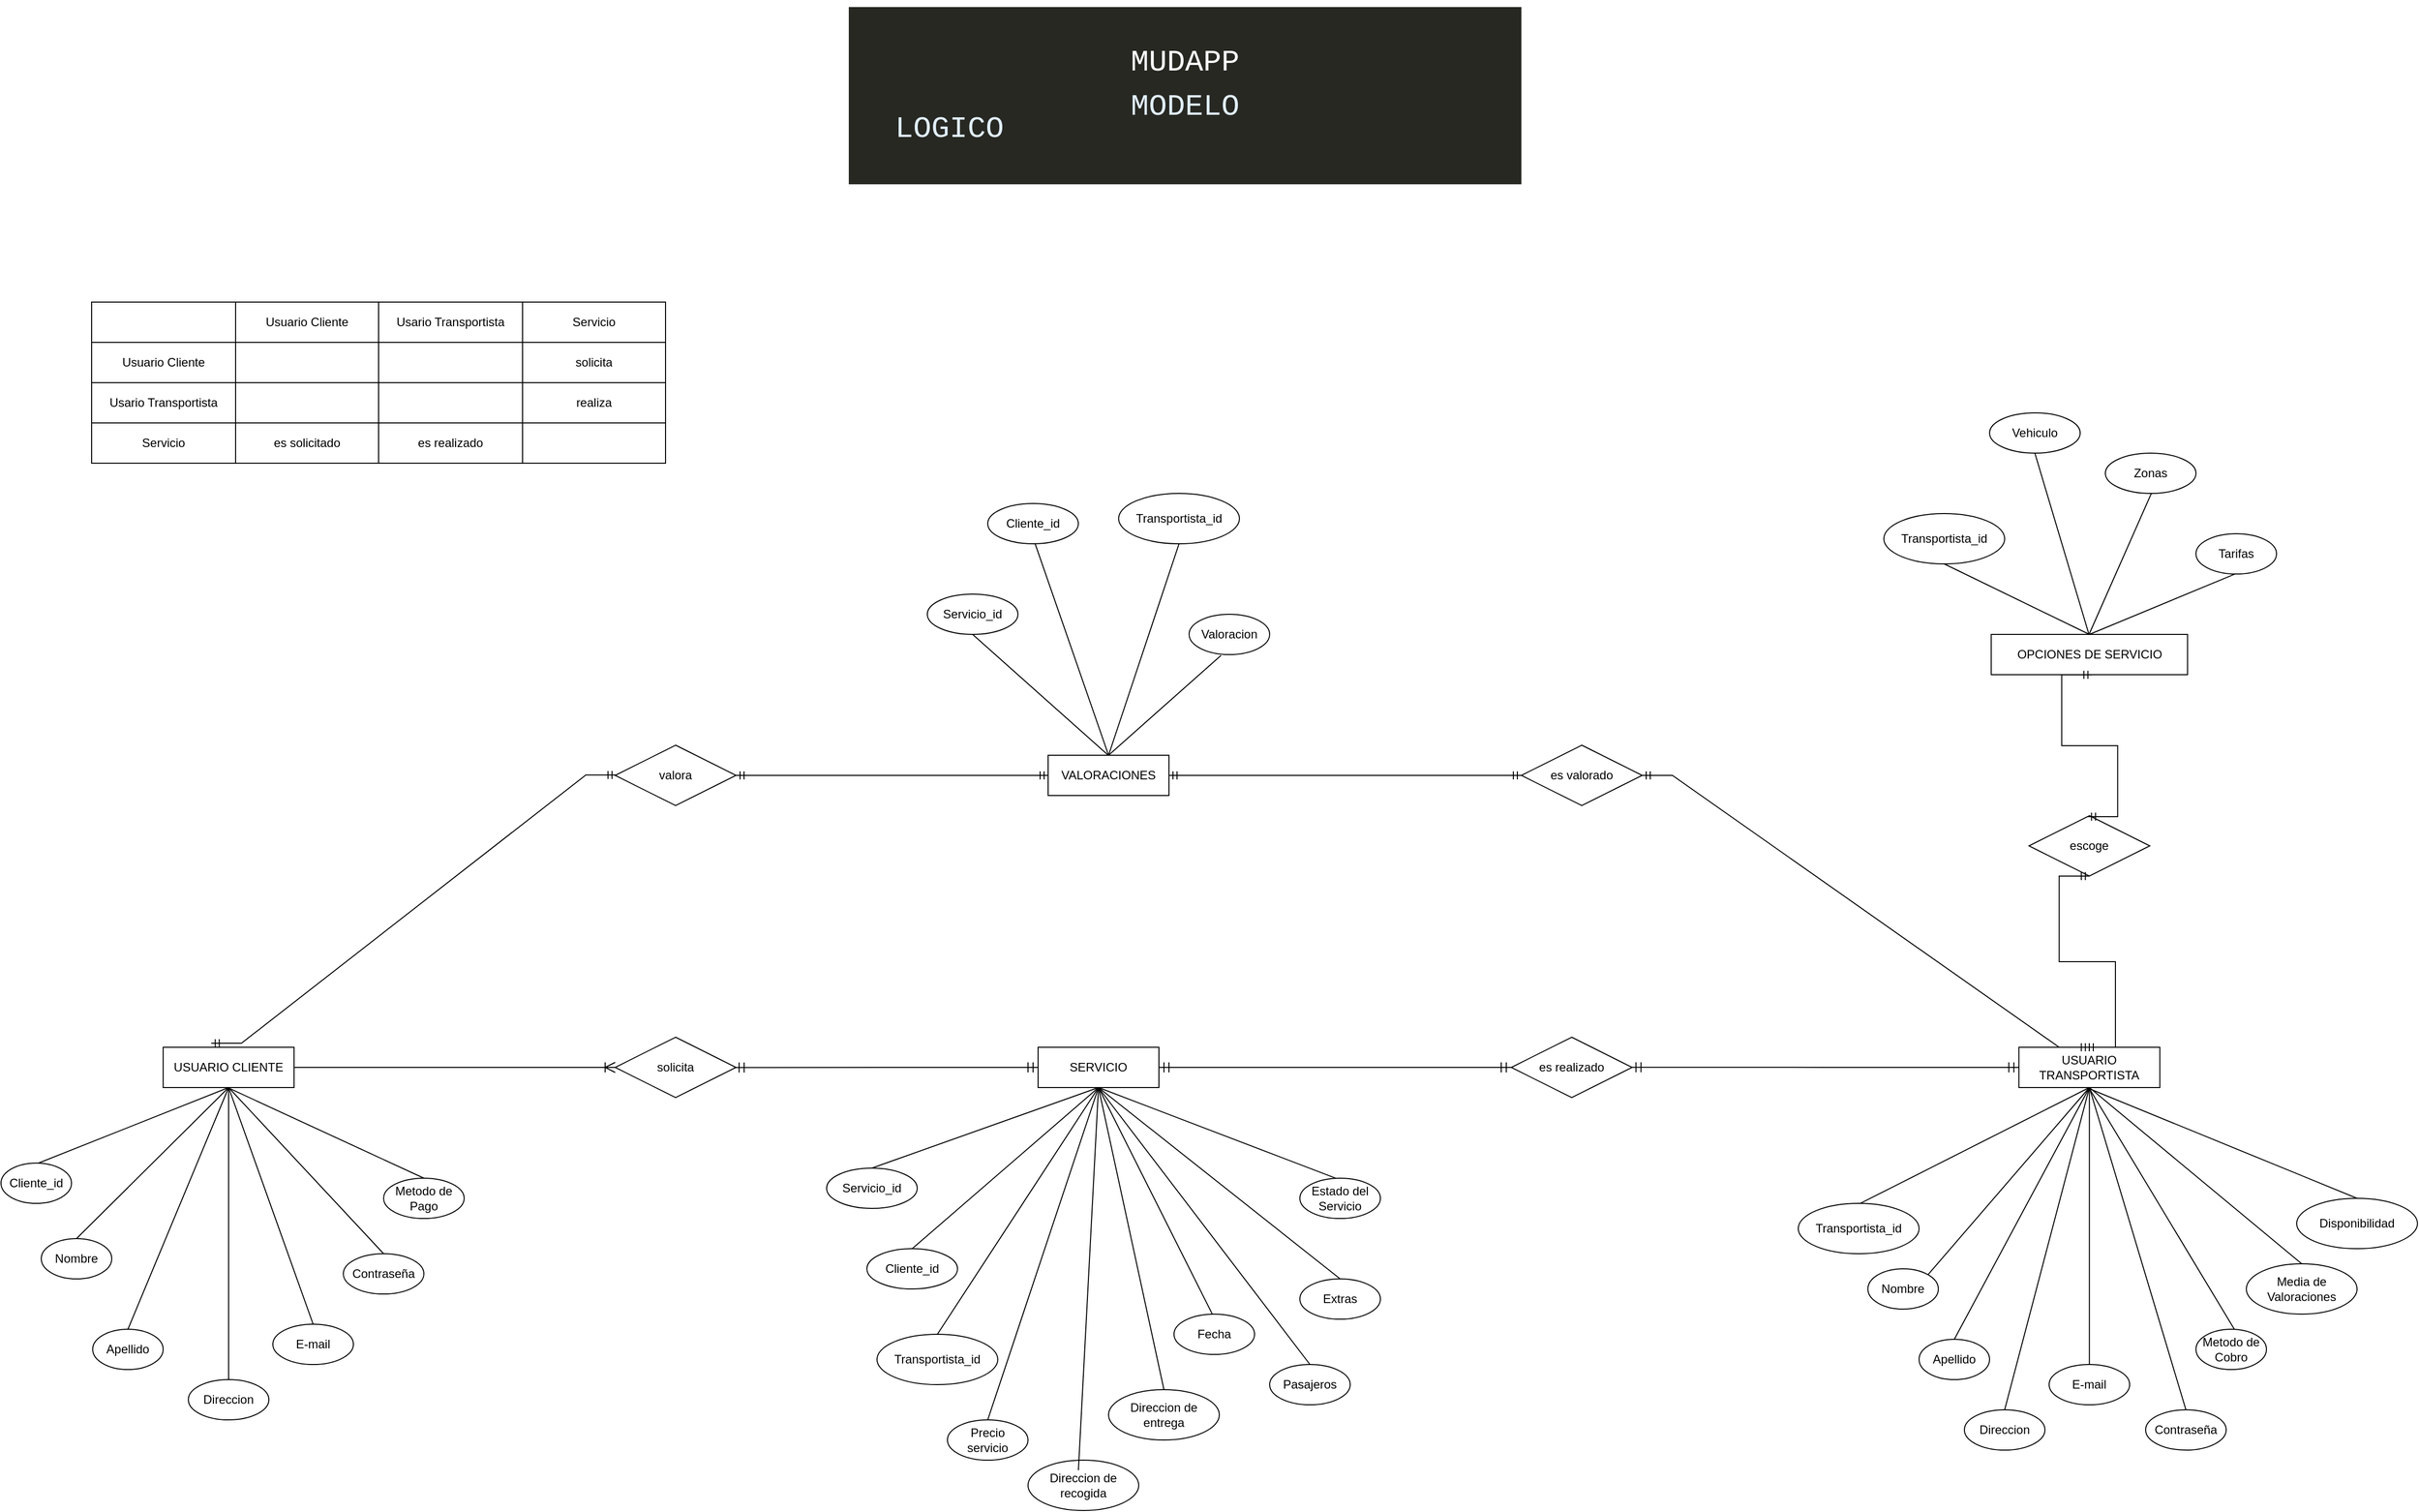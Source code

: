 <mxfile version="22.1.18" type="github">
  <diagram id="R2lEEEUBdFMjLlhIrx00" name="Page-1">
    <mxGraphModel dx="5736" dy="2952" grid="1" gridSize="10" guides="1" tooltips="1" connect="1" arrows="1" fold="1" page="1" pageScale="1" pageWidth="850" pageHeight="1100" math="0" shadow="0" extFonts="Permanent Marker^https://fonts.googleapis.com/css?family=Permanent+Marker">
      <root>
        <mxCell id="0" />
        <mxCell id="1" parent="0" />
        <mxCell id="XYO_S3u_A2tb_Ycb6_oL-2" value="&lt;div style=&quot;color: rgb(255, 255, 255); background-color: rgb(39, 40, 34); font-family: Consolas, &amp;quot;Courier New&amp;quot;, monospace; font-weight: normal; font-size: 30px; line-height: 22px;&quot;&gt;&lt;div style=&quot;text-align: center; border-color: var(--border-color);&quot;&gt;&lt;span style=&quot;border-color: var(--border-color);&quot;&gt;&lt;br&gt;&lt;/span&gt;&lt;/div&gt;&lt;div style=&quot;text-align: center; border-color: var(--border-color);&quot;&gt;&lt;span style=&quot;border-color: var(--border-color);&quot;&gt;&lt;br&gt;&lt;/span&gt;&lt;/div&gt;&lt;div style=&quot;text-align: center; border-color: var(--border-color);&quot;&gt;&lt;span style=&quot;border-color: var(--border-color);&quot;&gt;MUDAPP&lt;/span&gt;&lt;/div&gt;&lt;div style=&quot;text-align: center; border-color: var(--border-color);&quot;&gt;&lt;span style=&quot;border-color: var(--border-color); color: rgb(225, 239, 255);&quot;&gt;&lt;br&gt;&lt;/span&gt;&lt;/div&gt;&lt;div style=&quot;text-align: center; border-color: var(--border-color);&quot;&gt;&lt;span style=&quot;border-color: var(--border-color); color: rgb(225, 239, 255);&quot;&gt;MODELO LOGICO&amp;nbsp;&lt;span style=&quot;white-space: pre;&quot;&gt;&#x9;&lt;span style=&quot;white-space: pre;&quot;&gt;&#x9;&lt;/span&gt;&lt;span style=&quot;white-space: pre;&quot;&gt;&#x9;&lt;/span&gt;&lt;/span&gt;&lt;span style=&quot;white-space: pre;&quot;&gt;&#x9;&lt;/span&gt;&lt;/span&gt;&lt;/div&gt;&lt;div style=&quot;border-color: var(--border-color);&quot;&gt;&lt;span style=&quot;border-color: var(--border-color); color: rgb(225, 239, 255);&quot;&gt;&lt;br&gt;&lt;/span&gt;&lt;/div&gt;&lt;div style=&quot;border-color: var(--border-color);&quot;&gt;&lt;span style=&quot;border-color: var(--border-color); color: rgb(225, 239, 255);&quot;&gt;&lt;br&gt;&lt;/span&gt;&lt;/div&gt;&lt;/div&gt;" style="text;whiteSpace=wrap;html=1;" parent="1" vertex="1">
          <mxGeometry x="930" y="50" width="670" height="160" as="geometry" />
        </mxCell>
        <mxCell id="AyDjndvUcT2t_tg9O84d-157" value="" style="shape=table;startSize=0;container=1;collapsible=0;childLayout=tableLayout;" parent="1" vertex="1">
          <mxGeometry x="180" y="350" width="570" height="160" as="geometry" />
        </mxCell>
        <mxCell id="AyDjndvUcT2t_tg9O84d-158" value="" style="shape=tableRow;horizontal=0;startSize=0;swimlaneHead=0;swimlaneBody=0;strokeColor=inherit;top=0;left=0;bottom=0;right=0;collapsible=0;dropTarget=0;fillColor=none;points=[[0,0.5],[1,0.5]];portConstraint=eastwest;" parent="AyDjndvUcT2t_tg9O84d-157" vertex="1">
          <mxGeometry width="570" height="40" as="geometry" />
        </mxCell>
        <mxCell id="AyDjndvUcT2t_tg9O84d-159" value="" style="shape=partialRectangle;html=1;whiteSpace=wrap;connectable=0;strokeColor=inherit;overflow=hidden;fillColor=none;top=0;left=0;bottom=0;right=0;pointerEvents=1;" parent="AyDjndvUcT2t_tg9O84d-158" vertex="1">
          <mxGeometry width="143" height="40" as="geometry">
            <mxRectangle width="143" height="40" as="alternateBounds" />
          </mxGeometry>
        </mxCell>
        <mxCell id="AyDjndvUcT2t_tg9O84d-160" value="Usuario Cliente" style="shape=partialRectangle;html=1;whiteSpace=wrap;connectable=0;strokeColor=inherit;overflow=hidden;fillColor=none;top=0;left=0;bottom=0;right=0;pointerEvents=1;" parent="AyDjndvUcT2t_tg9O84d-158" vertex="1">
          <mxGeometry x="143" width="142" height="40" as="geometry">
            <mxRectangle width="142" height="40" as="alternateBounds" />
          </mxGeometry>
        </mxCell>
        <mxCell id="AyDjndvUcT2t_tg9O84d-161" value="Usario Transportista" style="shape=partialRectangle;html=1;whiteSpace=wrap;connectable=0;strokeColor=inherit;overflow=hidden;fillColor=none;top=0;left=0;bottom=0;right=0;pointerEvents=1;" parent="AyDjndvUcT2t_tg9O84d-158" vertex="1">
          <mxGeometry x="285" width="143" height="40" as="geometry">
            <mxRectangle width="143" height="40" as="alternateBounds" />
          </mxGeometry>
        </mxCell>
        <mxCell id="AyDjndvUcT2t_tg9O84d-162" value="Servicio" style="shape=partialRectangle;html=1;whiteSpace=wrap;connectable=0;strokeColor=inherit;overflow=hidden;fillColor=none;top=0;left=0;bottom=0;right=0;pointerEvents=1;" parent="AyDjndvUcT2t_tg9O84d-158" vertex="1">
          <mxGeometry x="428" width="142" height="40" as="geometry">
            <mxRectangle width="142" height="40" as="alternateBounds" />
          </mxGeometry>
        </mxCell>
        <mxCell id="AyDjndvUcT2t_tg9O84d-163" value="" style="shape=tableRow;horizontal=0;startSize=0;swimlaneHead=0;swimlaneBody=0;strokeColor=inherit;top=0;left=0;bottom=0;right=0;collapsible=0;dropTarget=0;fillColor=none;points=[[0,0.5],[1,0.5]];portConstraint=eastwest;" parent="AyDjndvUcT2t_tg9O84d-157" vertex="1">
          <mxGeometry y="40" width="570" height="40" as="geometry" />
        </mxCell>
        <mxCell id="AyDjndvUcT2t_tg9O84d-164" value="Usuario Cliente" style="shape=partialRectangle;html=1;whiteSpace=wrap;connectable=0;strokeColor=inherit;overflow=hidden;fillColor=none;top=0;left=0;bottom=0;right=0;pointerEvents=1;" parent="AyDjndvUcT2t_tg9O84d-163" vertex="1">
          <mxGeometry width="143" height="40" as="geometry">
            <mxRectangle width="143" height="40" as="alternateBounds" />
          </mxGeometry>
        </mxCell>
        <mxCell id="AyDjndvUcT2t_tg9O84d-165" value="" style="shape=partialRectangle;html=1;whiteSpace=wrap;connectable=0;strokeColor=inherit;overflow=hidden;fillColor=none;top=0;left=0;bottom=0;right=0;pointerEvents=1;" parent="AyDjndvUcT2t_tg9O84d-163" vertex="1">
          <mxGeometry x="143" width="142" height="40" as="geometry">
            <mxRectangle width="142" height="40" as="alternateBounds" />
          </mxGeometry>
        </mxCell>
        <mxCell id="AyDjndvUcT2t_tg9O84d-166" value="" style="shape=partialRectangle;html=1;whiteSpace=wrap;connectable=0;strokeColor=inherit;overflow=hidden;fillColor=none;top=0;left=0;bottom=0;right=0;pointerEvents=1;" parent="AyDjndvUcT2t_tg9O84d-163" vertex="1">
          <mxGeometry x="285" width="143" height="40" as="geometry">
            <mxRectangle width="143" height="40" as="alternateBounds" />
          </mxGeometry>
        </mxCell>
        <mxCell id="AyDjndvUcT2t_tg9O84d-167" value="solicita" style="shape=partialRectangle;html=1;whiteSpace=wrap;connectable=0;strokeColor=inherit;overflow=hidden;fillColor=none;top=0;left=0;bottom=0;right=0;pointerEvents=1;" parent="AyDjndvUcT2t_tg9O84d-163" vertex="1">
          <mxGeometry x="428" width="142" height="40" as="geometry">
            <mxRectangle width="142" height="40" as="alternateBounds" />
          </mxGeometry>
        </mxCell>
        <mxCell id="AyDjndvUcT2t_tg9O84d-168" value="" style="shape=tableRow;horizontal=0;startSize=0;swimlaneHead=0;swimlaneBody=0;strokeColor=inherit;top=0;left=0;bottom=0;right=0;collapsible=0;dropTarget=0;fillColor=none;points=[[0,0.5],[1,0.5]];portConstraint=eastwest;" parent="AyDjndvUcT2t_tg9O84d-157" vertex="1">
          <mxGeometry y="80" width="570" height="40" as="geometry" />
        </mxCell>
        <mxCell id="AyDjndvUcT2t_tg9O84d-169" value="Usario Transportista" style="shape=partialRectangle;html=1;whiteSpace=wrap;connectable=0;strokeColor=inherit;overflow=hidden;fillColor=none;top=0;left=0;bottom=0;right=0;pointerEvents=1;" parent="AyDjndvUcT2t_tg9O84d-168" vertex="1">
          <mxGeometry width="143" height="40" as="geometry">
            <mxRectangle width="143" height="40" as="alternateBounds" />
          </mxGeometry>
        </mxCell>
        <mxCell id="AyDjndvUcT2t_tg9O84d-170" value="" style="shape=partialRectangle;html=1;whiteSpace=wrap;connectable=0;strokeColor=inherit;overflow=hidden;fillColor=none;top=0;left=0;bottom=0;right=0;pointerEvents=1;" parent="AyDjndvUcT2t_tg9O84d-168" vertex="1">
          <mxGeometry x="143" width="142" height="40" as="geometry">
            <mxRectangle width="142" height="40" as="alternateBounds" />
          </mxGeometry>
        </mxCell>
        <mxCell id="AyDjndvUcT2t_tg9O84d-171" value="" style="shape=partialRectangle;html=1;whiteSpace=wrap;connectable=0;strokeColor=inherit;overflow=hidden;fillColor=none;top=0;left=0;bottom=0;right=0;pointerEvents=1;" parent="AyDjndvUcT2t_tg9O84d-168" vertex="1">
          <mxGeometry x="285" width="143" height="40" as="geometry">
            <mxRectangle width="143" height="40" as="alternateBounds" />
          </mxGeometry>
        </mxCell>
        <mxCell id="AyDjndvUcT2t_tg9O84d-172" value="realiza" style="shape=partialRectangle;html=1;whiteSpace=wrap;connectable=0;strokeColor=inherit;overflow=hidden;fillColor=none;top=0;left=0;bottom=0;right=0;pointerEvents=1;" parent="AyDjndvUcT2t_tg9O84d-168" vertex="1">
          <mxGeometry x="428" width="142" height="40" as="geometry">
            <mxRectangle width="142" height="40" as="alternateBounds" />
          </mxGeometry>
        </mxCell>
        <mxCell id="AyDjndvUcT2t_tg9O84d-173" value="" style="shape=tableRow;horizontal=0;startSize=0;swimlaneHead=0;swimlaneBody=0;strokeColor=inherit;top=0;left=0;bottom=0;right=0;collapsible=0;dropTarget=0;fillColor=none;points=[[0,0.5],[1,0.5]];portConstraint=eastwest;" parent="AyDjndvUcT2t_tg9O84d-157" vertex="1">
          <mxGeometry y="120" width="570" height="40" as="geometry" />
        </mxCell>
        <mxCell id="AyDjndvUcT2t_tg9O84d-174" value="Servicio" style="shape=partialRectangle;html=1;whiteSpace=wrap;connectable=0;strokeColor=inherit;overflow=hidden;fillColor=none;top=0;left=0;bottom=0;right=0;pointerEvents=1;" parent="AyDjndvUcT2t_tg9O84d-173" vertex="1">
          <mxGeometry width="143" height="40" as="geometry">
            <mxRectangle width="143" height="40" as="alternateBounds" />
          </mxGeometry>
        </mxCell>
        <mxCell id="AyDjndvUcT2t_tg9O84d-175" value="es solicitado" style="shape=partialRectangle;html=1;whiteSpace=wrap;connectable=0;strokeColor=inherit;overflow=hidden;fillColor=none;top=0;left=0;bottom=0;right=0;pointerEvents=1;" parent="AyDjndvUcT2t_tg9O84d-173" vertex="1">
          <mxGeometry x="143" width="142" height="40" as="geometry">
            <mxRectangle width="142" height="40" as="alternateBounds" />
          </mxGeometry>
        </mxCell>
        <mxCell id="AyDjndvUcT2t_tg9O84d-176" value="es realizado" style="shape=partialRectangle;html=1;whiteSpace=wrap;connectable=0;strokeColor=inherit;overflow=hidden;fillColor=none;top=0;left=0;bottom=0;right=0;pointerEvents=1;" parent="AyDjndvUcT2t_tg9O84d-173" vertex="1">
          <mxGeometry x="285" width="143" height="40" as="geometry">
            <mxRectangle width="143" height="40" as="alternateBounds" />
          </mxGeometry>
        </mxCell>
        <mxCell id="AyDjndvUcT2t_tg9O84d-177" value="" style="shape=partialRectangle;html=1;whiteSpace=wrap;connectable=0;strokeColor=inherit;overflow=hidden;fillColor=none;top=0;left=0;bottom=0;right=0;pointerEvents=1;" parent="AyDjndvUcT2t_tg9O84d-173" vertex="1">
          <mxGeometry x="428" width="142" height="40" as="geometry">
            <mxRectangle width="142" height="40" as="alternateBounds" />
          </mxGeometry>
        </mxCell>
        <mxCell id="AyDjndvUcT2t_tg9O84d-178" value="USUARIO CLIENTE" style="whiteSpace=wrap;html=1;align=center;" parent="1" vertex="1">
          <mxGeometry x="251.06" y="1090" width="130" height="40" as="geometry" />
        </mxCell>
        <mxCell id="AyDjndvUcT2t_tg9O84d-179" value="USUARIO TRANSPORTISTA" style="whiteSpace=wrap;html=1;align=center;" parent="1" vertex="1">
          <mxGeometry x="2094.14" y="1090" width="140" height="40" as="geometry" />
        </mxCell>
        <mxCell id="AyDjndvUcT2t_tg9O84d-180" value="SERVICIO" style="whiteSpace=wrap;html=1;align=center;" parent="1" vertex="1">
          <mxGeometry x="1120" y="1090" width="120" height="40" as="geometry" />
        </mxCell>
        <mxCell id="AyDjndvUcT2t_tg9O84d-182" value="solicita" style="shape=rhombus;perimeter=rhombusPerimeter;whiteSpace=wrap;html=1;align=center;" parent="1" vertex="1">
          <mxGeometry x="700" y="1080" width="120" height="60" as="geometry" />
        </mxCell>
        <mxCell id="AyDjndvUcT2t_tg9O84d-185" value="es realizado" style="shape=rhombus;perimeter=rhombusPerimeter;whiteSpace=wrap;html=1;align=center;" parent="1" vertex="1">
          <mxGeometry x="1590" y="1080" width="120" height="60" as="geometry" />
        </mxCell>
        <mxCell id="AyDjndvUcT2t_tg9O84d-188" value="Nombre" style="ellipse;whiteSpace=wrap;html=1;align=center;" parent="1" vertex="1">
          <mxGeometry x="130" y="1280" width="70" height="40" as="geometry" />
        </mxCell>
        <mxCell id="AyDjndvUcT2t_tg9O84d-189" value="Apellido" style="ellipse;whiteSpace=wrap;html=1;align=center;" parent="1" vertex="1">
          <mxGeometry x="181.06" y="1370" width="70" height="40" as="geometry" />
        </mxCell>
        <mxCell id="Nog-_Bnt_2nCAP1aoFjM-1" value="" style="endArrow=none;html=1;rounded=0;fontSize=12;startSize=8;endSize=8;curved=1;entryX=0.5;entryY=1;entryDx=0;entryDy=0;exitX=0.5;exitY=0;exitDx=0;exitDy=0;" parent="1" source="AyDjndvUcT2t_tg9O84d-189" target="AyDjndvUcT2t_tg9O84d-178" edge="1">
          <mxGeometry width="50" height="50" relative="1" as="geometry">
            <mxPoint x="316.06" y="1280" as="sourcePoint" />
            <mxPoint x="361.06" y="1450" as="targetPoint" />
          </mxGeometry>
        </mxCell>
        <mxCell id="Nog-_Bnt_2nCAP1aoFjM-2" value="" style="endArrow=none;html=1;rounded=0;fontSize=12;startSize=8;endSize=8;curved=1;entryX=0.5;entryY=1;entryDx=0;entryDy=0;exitX=0.5;exitY=0;exitDx=0;exitDy=0;" parent="1" source="AyDjndvUcT2t_tg9O84d-188" target="AyDjndvUcT2t_tg9O84d-178" edge="1">
          <mxGeometry width="50" height="50" relative="1" as="geometry">
            <mxPoint x="251.06" y="1200" as="sourcePoint" />
            <mxPoint x="301.06" y="1150" as="targetPoint" />
          </mxGeometry>
        </mxCell>
        <mxCell id="Nog-_Bnt_2nCAP1aoFjM-5" value="" style="edgeStyle=entityRelationEdgeStyle;fontSize=12;html=1;endArrow=ERoneToMany;rounded=0;startSize=8;endSize=8;curved=1;exitX=1;exitY=0.5;exitDx=0;exitDy=0;entryX=0;entryY=0.5;entryDx=0;entryDy=0;" parent="1" source="AyDjndvUcT2t_tg9O84d-178" target="AyDjndvUcT2t_tg9O84d-182" edge="1">
          <mxGeometry width="100" height="100" relative="1" as="geometry">
            <mxPoint x="391.06" y="1240" as="sourcePoint" />
            <mxPoint x="491.06" y="1140" as="targetPoint" />
            <Array as="points">
              <mxPoint x="491.06" y="1100" />
            </Array>
          </mxGeometry>
        </mxCell>
        <mxCell id="Nog-_Bnt_2nCAP1aoFjM-6" value="" style="edgeStyle=entityRelationEdgeStyle;fontSize=12;html=1;endArrow=ERmandOne;startArrow=ERmandOne;rounded=0;startSize=8;endSize=8;curved=1;exitX=0.984;exitY=0.502;exitDx=0;exitDy=0;entryX=0;entryY=0.5;entryDx=0;entryDy=0;exitPerimeter=0;" parent="1" source="AyDjndvUcT2t_tg9O84d-182" target="AyDjndvUcT2t_tg9O84d-180" edge="1">
          <mxGeometry width="100" height="100" relative="1" as="geometry">
            <mxPoint x="960" y="1110" as="sourcePoint" />
            <mxPoint x="1150" y="1140" as="targetPoint" />
          </mxGeometry>
        </mxCell>
        <mxCell id="Nog-_Bnt_2nCAP1aoFjM-8" value="" style="edgeStyle=entityRelationEdgeStyle;fontSize=12;html=1;endArrow=ERmandOne;startArrow=ERmandOne;rounded=0;startSize=8;endSize=8;curved=1;entryX=0;entryY=0.5;entryDx=0;entryDy=0;exitX=0.99;exitY=0.498;exitDx=0;exitDy=0;exitPerimeter=0;" parent="1" source="AyDjndvUcT2t_tg9O84d-185" target="AyDjndvUcT2t_tg9O84d-179" edge="1">
          <mxGeometry width="100" height="100" relative="1" as="geometry">
            <mxPoint x="1875" y="1135" as="sourcePoint" />
            <mxPoint x="1935" y="1165" as="targetPoint" />
          </mxGeometry>
        </mxCell>
        <mxCell id="Nog-_Bnt_2nCAP1aoFjM-9" value="" style="edgeStyle=entityRelationEdgeStyle;fontSize=12;html=1;endArrow=ERmandOne;startArrow=ERmandOne;rounded=0;startSize=8;endSize=8;curved=1;exitX=1;exitY=0.5;exitDx=0;exitDy=0;entryX=0;entryY=0.5;entryDx=0;entryDy=0;" parent="1" source="AyDjndvUcT2t_tg9O84d-180" target="AyDjndvUcT2t_tg9O84d-185" edge="1">
          <mxGeometry width="100" height="100" relative="1" as="geometry">
            <mxPoint x="1400" y="1360" as="sourcePoint" />
            <mxPoint x="1500" y="1260" as="targetPoint" />
          </mxGeometry>
        </mxCell>
        <mxCell id="Nog-_Bnt_2nCAP1aoFjM-10" value="Contraseña" style="ellipse;whiteSpace=wrap;html=1;align=center;" parent="1" vertex="1">
          <mxGeometry x="430" y="1295" width="80" height="40" as="geometry" />
        </mxCell>
        <mxCell id="Nog-_Bnt_2nCAP1aoFjM-11" value="" style="endArrow=none;html=1;rounded=0;fontSize=12;startSize=8;endSize=8;curved=1;entryX=0.5;entryY=0;entryDx=0;entryDy=0;exitX=0.5;exitY=1;exitDx=0;exitDy=0;" parent="1" source="AyDjndvUcT2t_tg9O84d-178" target="Nog-_Bnt_2nCAP1aoFjM-10" edge="1">
          <mxGeometry relative="1" as="geometry">
            <mxPoint x="331.06" y="1130" as="sourcePoint" />
            <mxPoint x="461.06" y="1230" as="targetPoint" />
          </mxGeometry>
        </mxCell>
        <mxCell id="Nog-_Bnt_2nCAP1aoFjM-12" value="Direccion" style="ellipse;whiteSpace=wrap;html=1;align=center;" parent="1" vertex="1">
          <mxGeometry x="276.06" y="1420" width="80" height="40" as="geometry" />
        </mxCell>
        <mxCell id="Nog-_Bnt_2nCAP1aoFjM-13" value="" style="endArrow=none;html=1;rounded=0;fontSize=12;startSize=8;endSize=8;curved=1;entryX=0.5;entryY=0;entryDx=0;entryDy=0;exitX=0.5;exitY=1;exitDx=0;exitDy=0;" parent="1" source="AyDjndvUcT2t_tg9O84d-178" target="Nog-_Bnt_2nCAP1aoFjM-12" edge="1">
          <mxGeometry relative="1" as="geometry">
            <mxPoint x="351.06" y="1220" as="sourcePoint" />
            <mxPoint x="441.06" y="1230" as="targetPoint" />
          </mxGeometry>
        </mxCell>
        <mxCell id="Nog-_Bnt_2nCAP1aoFjM-14" value="E-mail" style="ellipse;whiteSpace=wrap;html=1;align=center;" parent="1" vertex="1">
          <mxGeometry x="360" y="1365" width="80" height="40" as="geometry" />
        </mxCell>
        <mxCell id="Nog-_Bnt_2nCAP1aoFjM-15" value="" style="endArrow=none;html=1;rounded=0;fontSize=12;startSize=8;endSize=8;curved=1;entryX=0.5;entryY=0;entryDx=0;entryDy=0;exitX=0.5;exitY=1;exitDx=0;exitDy=0;" parent="1" source="AyDjndvUcT2t_tg9O84d-178" target="Nog-_Bnt_2nCAP1aoFjM-14" edge="1">
          <mxGeometry relative="1" as="geometry">
            <mxPoint x="281.06" y="1200" as="sourcePoint" />
            <mxPoint x="441.06" y="1200" as="targetPoint" />
          </mxGeometry>
        </mxCell>
        <mxCell id="Nog-_Bnt_2nCAP1aoFjM-17" value="Apellido" style="ellipse;whiteSpace=wrap;html=1;align=center;" parent="1" vertex="1">
          <mxGeometry x="1995" y="1380" width="70" height="40" as="geometry" />
        </mxCell>
        <mxCell id="Nog-_Bnt_2nCAP1aoFjM-19" value="" style="endArrow=none;html=1;rounded=0;fontSize=12;startSize=8;endSize=8;curved=1;entryX=0.5;entryY=1;entryDx=0;entryDy=0;exitX=0.5;exitY=0;exitDx=0;exitDy=0;" parent="1" source="Nog-_Bnt_2nCAP1aoFjM-17" target="AyDjndvUcT2t_tg9O84d-179" edge="1">
          <mxGeometry width="50" height="50" relative="1" as="geometry">
            <mxPoint x="2050" y="1315" as="sourcePoint" />
            <mxPoint x="2050" y="1155" as="targetPoint" />
          </mxGeometry>
        </mxCell>
        <mxCell id="Nog-_Bnt_2nCAP1aoFjM-20" value="" style="endArrow=none;html=1;rounded=0;fontSize=12;startSize=8;endSize=8;curved=1;entryX=0.5;entryY=1;entryDx=0;entryDy=0;exitX=1;exitY=0;exitDx=0;exitDy=0;" parent="1" source="Nog-_Bnt_2nCAP1aoFjM-16" target="AyDjndvUcT2t_tg9O84d-179" edge="1">
          <mxGeometry width="50" height="50" relative="1" as="geometry">
            <mxPoint x="2004.998" y="1230.517" as="sourcePoint" />
            <mxPoint x="2140.86" y="1155" as="targetPoint" />
          </mxGeometry>
        </mxCell>
        <mxCell id="Nog-_Bnt_2nCAP1aoFjM-21" value="" style="endArrow=none;html=1;rounded=0;fontSize=12;startSize=8;endSize=8;curved=1;entryX=0.517;entryY=-0.003;entryDx=0;entryDy=0;exitX=0.5;exitY=1;exitDx=0;exitDy=0;entryPerimeter=0;" parent="1" source="AyDjndvUcT2t_tg9O84d-179" target="_vvefG6bikmkqa2N_4lL-25" edge="1">
          <mxGeometry width="50" height="50" relative="1" as="geometry">
            <mxPoint x="2140.86" y="1155" as="sourcePoint" />
            <mxPoint x="1830" y="1190" as="targetPoint" />
          </mxGeometry>
        </mxCell>
        <mxCell id="Nog-_Bnt_2nCAP1aoFjM-22" value="Contraseña" style="ellipse;whiteSpace=wrap;html=1;align=center;" parent="1" vertex="1">
          <mxGeometry x="2220" y="1450" width="80" height="40" as="geometry" />
        </mxCell>
        <mxCell id="Nog-_Bnt_2nCAP1aoFjM-23" value="" style="endArrow=none;html=1;rounded=0;fontSize=12;startSize=8;endSize=8;curved=1;entryX=0.5;entryY=0;entryDx=0;entryDy=0;exitX=0.5;exitY=1;exitDx=0;exitDy=0;" parent="1" source="AyDjndvUcT2t_tg9O84d-179" target="Nog-_Bnt_2nCAP1aoFjM-22" edge="1">
          <mxGeometry relative="1" as="geometry">
            <mxPoint x="2140.86" y="1155" as="sourcePoint" />
            <mxPoint x="2285.86" y="1265" as="targetPoint" />
          </mxGeometry>
        </mxCell>
        <mxCell id="Nog-_Bnt_2nCAP1aoFjM-24" value="Direccion" style="ellipse;whiteSpace=wrap;html=1;align=center;" parent="1" vertex="1">
          <mxGeometry x="2040.0" y="1450" width="80" height="40" as="geometry" />
        </mxCell>
        <mxCell id="Nog-_Bnt_2nCAP1aoFjM-25" value="" style="endArrow=none;html=1;rounded=0;fontSize=12;startSize=8;endSize=8;curved=1;entryX=0.5;entryY=0;entryDx=0;entryDy=0;exitX=0.5;exitY=1;exitDx=0;exitDy=0;" parent="1" source="AyDjndvUcT2t_tg9O84d-179" target="Nog-_Bnt_2nCAP1aoFjM-24" edge="1">
          <mxGeometry relative="1" as="geometry">
            <mxPoint x="2140.86" y="1155" as="sourcePoint" />
            <mxPoint x="2265.86" y="1265" as="targetPoint" />
          </mxGeometry>
        </mxCell>
        <mxCell id="Nog-_Bnt_2nCAP1aoFjM-26" value="E-mail" style="ellipse;whiteSpace=wrap;html=1;align=center;" parent="1" vertex="1">
          <mxGeometry x="2124.14" y="1405" width="80" height="40" as="geometry" />
        </mxCell>
        <mxCell id="Nog-_Bnt_2nCAP1aoFjM-27" value="" style="endArrow=none;html=1;rounded=0;fontSize=12;startSize=8;endSize=8;curved=1;entryX=0.5;entryY=0;entryDx=0;entryDy=0;exitX=0.5;exitY=1;exitDx=0;exitDy=0;" parent="1" source="AyDjndvUcT2t_tg9O84d-179" target="Nog-_Bnt_2nCAP1aoFjM-26" edge="1">
          <mxGeometry relative="1" as="geometry">
            <mxPoint x="2140.86" y="1155" as="sourcePoint" />
            <mxPoint x="2265.86" y="1235" as="targetPoint" />
          </mxGeometry>
        </mxCell>
        <mxCell id="Nog-_Bnt_2nCAP1aoFjM-28" value="Media de Valoraciones" style="ellipse;whiteSpace=wrap;html=1;align=center;" parent="1" vertex="1">
          <mxGeometry x="2320" y="1305" width="110" height="50" as="geometry" />
        </mxCell>
        <mxCell id="Nog-_Bnt_2nCAP1aoFjM-29" value="" style="endArrow=none;html=1;rounded=0;fontSize=12;startSize=8;endSize=8;curved=1;entryX=0.5;entryY=0;entryDx=0;entryDy=0;exitX=0.5;exitY=1;exitDx=0;exitDy=0;" parent="1" source="AyDjndvUcT2t_tg9O84d-179" target="Nog-_Bnt_2nCAP1aoFjM-28" edge="1">
          <mxGeometry relative="1" as="geometry">
            <mxPoint x="2085.86" y="1135" as="sourcePoint" />
            <mxPoint x="2245.86" y="1135" as="targetPoint" />
          </mxGeometry>
        </mxCell>
        <mxCell id="Nog-_Bnt_2nCAP1aoFjM-35" value="Servicio_id" style="ellipse;whiteSpace=wrap;html=1;align=center;" parent="1" vertex="1">
          <mxGeometry x="910" y="1210" width="90" height="40" as="geometry" />
        </mxCell>
        <mxCell id="Nog-_Bnt_2nCAP1aoFjM-36" value="Cliente_id" style="ellipse;whiteSpace=wrap;html=1;align=center;" parent="1" vertex="1">
          <mxGeometry x="950" y="1290" width="90" height="40" as="geometry" />
        </mxCell>
        <mxCell id="Nog-_Bnt_2nCAP1aoFjM-38" value="" style="endArrow=none;html=1;rounded=0;fontSize=12;startSize=8;endSize=8;curved=1;entryX=0.5;entryY=1;entryDx=0;entryDy=0;exitX=0.5;exitY=0;exitDx=0;exitDy=0;" parent="1" source="Nog-_Bnt_2nCAP1aoFjM-36" target="AyDjndvUcT2t_tg9O84d-180" edge="1">
          <mxGeometry width="50" height="50" relative="1" as="geometry">
            <mxPoint x="1185" y="1290" as="sourcePoint" />
            <mxPoint x="1185" y="1130" as="targetPoint" />
          </mxGeometry>
        </mxCell>
        <mxCell id="Nog-_Bnt_2nCAP1aoFjM-39" value="" style="endArrow=none;html=1;rounded=0;fontSize=12;startSize=8;endSize=8;curved=1;entryX=0.5;entryY=1;entryDx=0;entryDy=0;exitX=0.5;exitY=0;exitDx=0;exitDy=0;" parent="1" source="Nog-_Bnt_2nCAP1aoFjM-35" target="AyDjndvUcT2t_tg9O84d-180" edge="1">
          <mxGeometry width="50" height="50" relative="1" as="geometry">
            <mxPoint x="1120" y="1210" as="sourcePoint" />
            <mxPoint x="1185" y="1130" as="targetPoint" />
          </mxGeometry>
        </mxCell>
        <mxCell id="Nog-_Bnt_2nCAP1aoFjM-41" value="Direccion de recogida" style="ellipse;whiteSpace=wrap;html=1;align=center;" parent="1" vertex="1">
          <mxGeometry x="1110" y="1500" width="110" height="50" as="geometry" />
        </mxCell>
        <mxCell id="Nog-_Bnt_2nCAP1aoFjM-42" value="" style="endArrow=none;html=1;rounded=0;fontSize=12;startSize=8;endSize=8;curved=1;entryX=0.5;entryY=0;entryDx=0;entryDy=0;" parent="1" target="_vvefG6bikmkqa2N_4lL-9" edge="1">
          <mxGeometry relative="1" as="geometry">
            <mxPoint x="1180" y="1130" as="sourcePoint" />
            <mxPoint x="1020.0" y="1365" as="targetPoint" />
          </mxGeometry>
        </mxCell>
        <mxCell id="Nog-_Bnt_2nCAP1aoFjM-43" value="Direccion de entrega" style="ellipse;whiteSpace=wrap;html=1;align=center;" parent="1" vertex="1">
          <mxGeometry x="1190" y="1430" width="110" height="50" as="geometry" />
        </mxCell>
        <mxCell id="Nog-_Bnt_2nCAP1aoFjM-44" value="" style="endArrow=none;html=1;rounded=0;fontSize=12;startSize=8;endSize=8;curved=1;entryX=0.5;entryY=0;entryDx=0;entryDy=0;exitX=0.5;exitY=1;exitDx=0;exitDy=0;" parent="1" source="AyDjndvUcT2t_tg9O84d-180" target="Nog-_Bnt_2nCAP1aoFjM-43" edge="1">
          <mxGeometry relative="1" as="geometry">
            <mxPoint x="1185" y="1130" as="sourcePoint" />
            <mxPoint x="1235" y="1370" as="targetPoint" />
          </mxGeometry>
        </mxCell>
        <mxCell id="Nog-_Bnt_2nCAP1aoFjM-45" value="Pasajeros" style="ellipse;whiteSpace=wrap;html=1;align=center;" parent="1" vertex="1">
          <mxGeometry x="1350" y="1405" width="80" height="40" as="geometry" />
        </mxCell>
        <mxCell id="Nog-_Bnt_2nCAP1aoFjM-46" value="" style="endArrow=none;html=1;rounded=0;fontSize=12;startSize=8;endSize=8;curved=1;entryX=0.5;entryY=0;entryDx=0;entryDy=0;exitX=0.5;exitY=1;exitDx=0;exitDy=0;" parent="1" source="AyDjndvUcT2t_tg9O84d-180" target="Nog-_Bnt_2nCAP1aoFjM-45" edge="1">
          <mxGeometry relative="1" as="geometry">
            <mxPoint x="1185" y="1130" as="sourcePoint" />
            <mxPoint x="1310" y="1210" as="targetPoint" />
          </mxGeometry>
        </mxCell>
        <mxCell id="Nog-_Bnt_2nCAP1aoFjM-47" value="Extras" style="ellipse;whiteSpace=wrap;html=1;align=center;" parent="1" vertex="1">
          <mxGeometry x="1380" y="1320" width="80" height="40" as="geometry" />
        </mxCell>
        <mxCell id="Nog-_Bnt_2nCAP1aoFjM-49" value="" style="endArrow=none;html=1;rounded=0;fontSize=12;startSize=8;endSize=8;curved=1;entryX=0.5;entryY=0;entryDx=0;entryDy=0;exitX=0.5;exitY=1;exitDx=0;exitDy=0;" parent="1" source="AyDjndvUcT2t_tg9O84d-180" target="Nog-_Bnt_2nCAP1aoFjM-47" edge="1">
          <mxGeometry relative="1" as="geometry">
            <mxPoint x="1160" y="1240" as="sourcePoint" />
            <mxPoint x="1320" y="1240" as="targetPoint" />
          </mxGeometry>
        </mxCell>
        <mxCell id="Nog-_Bnt_2nCAP1aoFjM-16" value="Nombre" style="ellipse;whiteSpace=wrap;html=1;align=center;" parent="1" vertex="1">
          <mxGeometry x="1944.14" y="1310" width="70" height="40" as="geometry" />
        </mxCell>
        <mxCell id="YrzD1q_Cr9L-AkBYlA69-1" value="Precio servicio" style="ellipse;whiteSpace=wrap;html=1;align=center;" parent="1" vertex="1">
          <mxGeometry x="1030" y="1460" width="80" height="40" as="geometry" />
        </mxCell>
        <mxCell id="YrzD1q_Cr9L-AkBYlA69-2" value="Metodo de Cobro" style="ellipse;whiteSpace=wrap;html=1;align=center;" parent="1" vertex="1">
          <mxGeometry x="2270" y="1370" width="70" height="40" as="geometry" />
        </mxCell>
        <mxCell id="YrzD1q_Cr9L-AkBYlA69-3" value="" style="endArrow=none;html=1;rounded=0;fontSize=12;startSize=8;endSize=8;curved=1;exitX=0.546;exitY=0.006;exitDx=0;exitDy=0;exitPerimeter=0;entryX=0.495;entryY=0.996;entryDx=0;entryDy=0;entryPerimeter=0;" parent="1" edge="1" target="AyDjndvUcT2t_tg9O84d-179" source="YrzD1q_Cr9L-AkBYlA69-2">
          <mxGeometry width="50" height="50" relative="1" as="geometry">
            <mxPoint x="1955" y="1265" as="sourcePoint" />
            <mxPoint x="2145" y="1155" as="targetPoint" />
          </mxGeometry>
        </mxCell>
        <mxCell id="YrzD1q_Cr9L-AkBYlA69-4" value="" style="endArrow=none;html=1;rounded=0;fontSize=12;startSize=8;endSize=8;curved=1;entryX=0.5;entryY=0;entryDx=0;entryDy=0;exitX=0.5;exitY=1;exitDx=0;exitDy=0;" parent="1" source="AyDjndvUcT2t_tg9O84d-180" target="YrzD1q_Cr9L-AkBYlA69-1" edge="1">
          <mxGeometry relative="1" as="geometry">
            <mxPoint x="1190" y="1110" as="sourcePoint" />
            <mxPoint x="1320" y="1190" as="targetPoint" />
          </mxGeometry>
        </mxCell>
        <mxCell id="_vvefG6bikmkqa2N_4lL-1" value="VALORACIONES" style="whiteSpace=wrap;html=1;align=center;" vertex="1" parent="1">
          <mxGeometry x="1130" y="800" width="120" height="40" as="geometry" />
        </mxCell>
        <mxCell id="_vvefG6bikmkqa2N_4lL-2" value="OPCIONES DE SERVICIO" style="whiteSpace=wrap;html=1;align=center;" vertex="1" parent="1">
          <mxGeometry x="2066.64" y="680" width="195" height="40" as="geometry" />
        </mxCell>
        <mxCell id="_vvefG6bikmkqa2N_4lL-5" value="Cliente_id" style="ellipse;whiteSpace=wrap;html=1;align=center;" vertex="1" parent="1">
          <mxGeometry x="90" y="1205" width="70" height="40" as="geometry" />
        </mxCell>
        <mxCell id="_vvefG6bikmkqa2N_4lL-6" value="" style="endArrow=none;html=1;rounded=0;fontSize=12;startSize=8;endSize=8;curved=1;entryX=0.5;entryY=1;entryDx=0;entryDy=0;exitX=0.528;exitY=0.003;exitDx=0;exitDy=0;exitPerimeter=0;" edge="1" parent="1" source="_vvefG6bikmkqa2N_4lL-5" target="AyDjndvUcT2t_tg9O84d-178">
          <mxGeometry width="50" height="50" relative="1" as="geometry">
            <mxPoint x="159.0" y="1150.28" as="sourcePoint" />
            <mxPoint x="281.06" y="1030" as="targetPoint" />
          </mxGeometry>
        </mxCell>
        <mxCell id="_vvefG6bikmkqa2N_4lL-7" value="Metodo de Pago" style="ellipse;whiteSpace=wrap;html=1;align=center;" vertex="1" parent="1">
          <mxGeometry x="470" y="1220" width="80" height="40" as="geometry" />
        </mxCell>
        <mxCell id="_vvefG6bikmkqa2N_4lL-8" value="" style="endArrow=none;html=1;rounded=0;fontSize=12;startSize=8;endSize=8;curved=1;entryX=0.5;entryY=0;entryDx=0;entryDy=0;exitX=0.502;exitY=1.015;exitDx=0;exitDy=0;exitPerimeter=0;" edge="1" parent="1" source="AyDjndvUcT2t_tg9O84d-178" target="_vvefG6bikmkqa2N_4lL-7">
          <mxGeometry relative="1" as="geometry">
            <mxPoint x="351.06" y="1100" as="sourcePoint" />
            <mxPoint x="566.06" y="1230" as="targetPoint" />
          </mxGeometry>
        </mxCell>
        <mxCell id="_vvefG6bikmkqa2N_4lL-9" value="Transportista_id" style="ellipse;whiteSpace=wrap;html=1;align=center;" vertex="1" parent="1">
          <mxGeometry x="960" y="1375" width="120" height="50" as="geometry" />
        </mxCell>
        <mxCell id="_vvefG6bikmkqa2N_4lL-11" value="" style="endArrow=none;html=1;rounded=0;fontSize=12;startSize=8;endSize=8;curved=1;entryX=0.455;entryY=0.2;entryDx=0;entryDy=0;entryPerimeter=0;" edge="1" parent="1" target="Nog-_Bnt_2nCAP1aoFjM-41">
          <mxGeometry relative="1" as="geometry">
            <mxPoint x="1180" y="1130" as="sourcePoint" />
            <mxPoint x="1170" y="1300" as="targetPoint" />
          </mxGeometry>
        </mxCell>
        <mxCell id="_vvefG6bikmkqa2N_4lL-13" value="Fecha" style="ellipse;whiteSpace=wrap;html=1;align=center;" vertex="1" parent="1">
          <mxGeometry x="1255" y="1355" width="80" height="40" as="geometry" />
        </mxCell>
        <mxCell id="_vvefG6bikmkqa2N_4lL-14" value="Estado del Servicio" style="ellipse;whiteSpace=wrap;html=1;align=center;" vertex="1" parent="1">
          <mxGeometry x="1380" y="1220" width="80" height="40" as="geometry" />
        </mxCell>
        <mxCell id="_vvefG6bikmkqa2N_4lL-15" value="" style="endArrow=none;html=1;rounded=0;fontSize=12;startSize=8;endSize=8;curved=1;entryX=0.475;entryY=-0.002;entryDx=0;entryDy=0;entryPerimeter=0;exitX=0.5;exitY=1;exitDx=0;exitDy=0;" edge="1" parent="1" source="AyDjndvUcT2t_tg9O84d-180" target="_vvefG6bikmkqa2N_4lL-13">
          <mxGeometry relative="1" as="geometry">
            <mxPoint x="1334.97" y="1080" as="sourcePoint" />
            <mxPoint x="1344.97" y="1315" as="targetPoint" />
          </mxGeometry>
        </mxCell>
        <mxCell id="_vvefG6bikmkqa2N_4lL-16" value="" style="endArrow=none;html=1;rounded=0;fontSize=12;startSize=8;endSize=8;curved=1;entryX=0.446;entryY=0.001;entryDx=0;entryDy=0;entryPerimeter=0;" edge="1" parent="1" target="_vvefG6bikmkqa2N_4lL-14">
          <mxGeometry relative="1" as="geometry">
            <mxPoint x="1180" y="1130" as="sourcePoint" />
            <mxPoint x="1460" y="1180" as="targetPoint" />
          </mxGeometry>
        </mxCell>
        <mxCell id="_vvefG6bikmkqa2N_4lL-17" value="Servicio_id" style="ellipse;whiteSpace=wrap;html=1;align=center;" vertex="1" parent="1">
          <mxGeometry x="1010" y="640" width="90" height="40" as="geometry" />
        </mxCell>
        <mxCell id="_vvefG6bikmkqa2N_4lL-18" value="Cliente_id" style="ellipse;whiteSpace=wrap;html=1;align=center;" vertex="1" parent="1">
          <mxGeometry x="1070" y="550" width="90" height="40" as="geometry" />
        </mxCell>
        <mxCell id="_vvefG6bikmkqa2N_4lL-19" value="Valoracion" style="ellipse;whiteSpace=wrap;html=1;align=center;" vertex="1" parent="1">
          <mxGeometry x="1270" y="660" width="80" height="40" as="geometry" />
        </mxCell>
        <mxCell id="_vvefG6bikmkqa2N_4lL-20" value="Transportista_id" style="ellipse;whiteSpace=wrap;html=1;align=center;" vertex="1" parent="1">
          <mxGeometry x="1200" y="540" width="120" height="50" as="geometry" />
        </mxCell>
        <mxCell id="_vvefG6bikmkqa2N_4lL-21" value="Zonas" style="ellipse;whiteSpace=wrap;html=1;align=center;" vertex="1" parent="1">
          <mxGeometry x="2180" y="500" width="90" height="40" as="geometry" />
        </mxCell>
        <mxCell id="_vvefG6bikmkqa2N_4lL-22" value="Vehiculo" style="ellipse;whiteSpace=wrap;html=1;align=center;" vertex="1" parent="1">
          <mxGeometry x="2065" y="460" width="90" height="40" as="geometry" />
        </mxCell>
        <mxCell id="_vvefG6bikmkqa2N_4lL-23" value="Tarifas" style="ellipse;whiteSpace=wrap;html=1;align=center;" vertex="1" parent="1">
          <mxGeometry x="2270" y="580" width="80" height="40" as="geometry" />
        </mxCell>
        <mxCell id="_vvefG6bikmkqa2N_4lL-24" value="Transportista_id" style="ellipse;whiteSpace=wrap;html=1;align=center;" vertex="1" parent="1">
          <mxGeometry x="1960" y="560" width="120" height="50" as="geometry" />
        </mxCell>
        <mxCell id="_vvefG6bikmkqa2N_4lL-25" value="Transportista_id" style="ellipse;whiteSpace=wrap;html=1;align=center;" vertex="1" parent="1">
          <mxGeometry x="1875" y="1245" width="120" height="50" as="geometry" />
        </mxCell>
        <mxCell id="_vvefG6bikmkqa2N_4lL-26" value="Disponibilidad" style="ellipse;whiteSpace=wrap;html=1;align=center;" vertex="1" parent="1">
          <mxGeometry x="2370" y="1240" width="120" height="50" as="geometry" />
        </mxCell>
        <mxCell id="_vvefG6bikmkqa2N_4lL-27" value="" style="endArrow=none;html=1;rounded=0;fontSize=12;startSize=8;endSize=8;curved=1;entryX=0.5;entryY=0;entryDx=0;entryDy=0;exitX=0.49;exitY=1.015;exitDx=0;exitDy=0;exitPerimeter=0;" edge="1" parent="1" source="AyDjndvUcT2t_tg9O84d-179" target="_vvefG6bikmkqa2N_4lL-26">
          <mxGeometry relative="1" as="geometry">
            <mxPoint x="2200.14" y="1080" as="sourcePoint" />
            <mxPoint x="2409.14" y="1200" as="targetPoint" />
          </mxGeometry>
        </mxCell>
        <mxCell id="_vvefG6bikmkqa2N_4lL-31" value="" style="endArrow=none;html=1;rounded=0;exitX=0.5;exitY=1;exitDx=0;exitDy=0;entryX=0.5;entryY=0.005;entryDx=0;entryDy=0;entryPerimeter=0;" edge="1" parent="1" source="_vvefG6bikmkqa2N_4lL-17" target="_vvefG6bikmkqa2N_4lL-1">
          <mxGeometry width="50" height="50" relative="1" as="geometry">
            <mxPoint x="960" y="500" as="sourcePoint" />
            <mxPoint x="1160" y="690" as="targetPoint" />
          </mxGeometry>
        </mxCell>
        <mxCell id="_vvefG6bikmkqa2N_4lL-32" value="" style="endArrow=none;html=1;rounded=0;exitX=0.521;exitY=0.986;exitDx=0;exitDy=0;exitPerimeter=0;entryX=0.5;entryY=0;entryDx=0;entryDy=0;" edge="1" parent="1" source="_vvefG6bikmkqa2N_4lL-18" target="_vvefG6bikmkqa2N_4lL-1">
          <mxGeometry width="50" height="50" relative="1" as="geometry">
            <mxPoint x="1096.92" y="739.08" as="sourcePoint" />
            <mxPoint x="1170" y="640" as="targetPoint" />
          </mxGeometry>
        </mxCell>
        <mxCell id="_vvefG6bikmkqa2N_4lL-33" value="" style="endArrow=none;html=1;rounded=0;exitX=0.5;exitY=1;exitDx=0;exitDy=0;entryX=0.5;entryY=0;entryDx=0;entryDy=0;" edge="1" parent="1" source="_vvefG6bikmkqa2N_4lL-20" target="_vvefG6bikmkqa2N_4lL-1">
          <mxGeometry width="50" height="50" relative="1" as="geometry">
            <mxPoint x="1200.7" y="780.04" as="sourcePoint" />
            <mxPoint x="1255.7" y="670.04" as="targetPoint" />
          </mxGeometry>
        </mxCell>
        <mxCell id="_vvefG6bikmkqa2N_4lL-34" value="" style="endArrow=none;html=1;rounded=0;exitX=0.396;exitY=1.021;exitDx=0;exitDy=0;entryX=0.5;entryY=0;entryDx=0;entryDy=0;exitPerimeter=0;" edge="1" parent="1" source="_vvefG6bikmkqa2N_4lL-19" target="_vvefG6bikmkqa2N_4lL-1">
          <mxGeometry width="50" height="50" relative="1" as="geometry">
            <mxPoint x="1300" y="725" as="sourcePoint" />
            <mxPoint x="1200" y="640" as="targetPoint" />
          </mxGeometry>
        </mxCell>
        <mxCell id="_vvefG6bikmkqa2N_4lL-36" value="" style="endArrow=none;html=1;rounded=0;entryX=0.5;entryY=0;entryDx=0;entryDy=0;exitX=0.5;exitY=1;exitDx=0;exitDy=0;" edge="1" parent="1" source="_vvefG6bikmkqa2N_4lL-24" target="_vvefG6bikmkqa2N_4lL-2">
          <mxGeometry width="50" height="50" relative="1" as="geometry">
            <mxPoint x="1600" y="850" as="sourcePoint" />
            <mxPoint x="1650" y="800" as="targetPoint" />
          </mxGeometry>
        </mxCell>
        <mxCell id="_vvefG6bikmkqa2N_4lL-37" value="" style="endArrow=none;html=1;rounded=0;exitX=0.5;exitY=1;exitDx=0;exitDy=0;entryX=0.498;entryY=0.004;entryDx=0;entryDy=0;entryPerimeter=0;" edge="1" parent="1" source="_vvefG6bikmkqa2N_4lL-22" target="_vvefG6bikmkqa2N_4lL-2">
          <mxGeometry width="50" height="50" relative="1" as="geometry">
            <mxPoint x="2124.14" y="460" as="sourcePoint" />
            <mxPoint x="2127.34" y="633.32" as="targetPoint" />
          </mxGeometry>
        </mxCell>
        <mxCell id="_vvefG6bikmkqa2N_4lL-38" value="" style="endArrow=none;html=1;rounded=0;entryX=0.498;entryY=0.003;entryDx=0;entryDy=0;exitX=0.509;exitY=0.991;exitDx=0;exitDy=0;entryPerimeter=0;exitPerimeter=0;" edge="1" parent="1" source="_vvefG6bikmkqa2N_4lL-21" target="_vvefG6bikmkqa2N_4lL-2">
          <mxGeometry width="50" height="50" relative="1" as="geometry">
            <mxPoint x="2159.7" y="797" as="sourcePoint" />
            <mxPoint x="2190.7" y="630" as="targetPoint" />
          </mxGeometry>
        </mxCell>
        <mxCell id="_vvefG6bikmkqa2N_4lL-39" value="" style="endArrow=none;html=1;rounded=0;entryX=0.5;entryY=0;entryDx=0;entryDy=0;exitX=0.484;exitY=1.001;exitDx=0;exitDy=0;exitPerimeter=0;" edge="1" parent="1" source="_vvefG6bikmkqa2N_4lL-23" target="_vvefG6bikmkqa2N_4lL-2">
          <mxGeometry width="50" height="50" relative="1" as="geometry">
            <mxPoint x="2390" y="560" as="sourcePoint" />
            <mxPoint x="2140.5" y="620" as="targetPoint" />
          </mxGeometry>
        </mxCell>
        <mxCell id="_vvefG6bikmkqa2N_4lL-40" value="valora" style="shape=rhombus;perimeter=rhombusPerimeter;whiteSpace=wrap;html=1;align=center;" vertex="1" parent="1">
          <mxGeometry x="700" y="790" width="120" height="60" as="geometry" />
        </mxCell>
        <mxCell id="_vvefG6bikmkqa2N_4lL-41" value="" style="edgeStyle=entityRelationEdgeStyle;fontSize=12;html=1;endArrow=ERmandOne;startArrow=ERmandOne;rounded=0;entryX=0;entryY=0.5;entryDx=0;entryDy=0;exitX=1;exitY=0.5;exitDx=0;exitDy=0;" edge="1" parent="1" source="_vvefG6bikmkqa2N_4lL-40" target="_vvefG6bikmkqa2N_4lL-1">
          <mxGeometry width="100" height="100" relative="1" as="geometry">
            <mxPoint x="920" y="920" as="sourcePoint" />
            <mxPoint x="1020" y="820" as="targetPoint" />
          </mxGeometry>
        </mxCell>
        <mxCell id="_vvefG6bikmkqa2N_4lL-42" value="" style="edgeStyle=entityRelationEdgeStyle;fontSize=12;html=1;endArrow=ERmandOne;startArrow=ERmandOne;rounded=0;exitX=0.367;exitY=-0.099;exitDx=0;exitDy=0;exitPerimeter=0;entryX=0.007;entryY=0.493;entryDx=0;entryDy=0;entryPerimeter=0;" edge="1" parent="1" source="AyDjndvUcT2t_tg9O84d-178" target="_vvefG6bikmkqa2N_4lL-40">
          <mxGeometry width="100" height="100" relative="1" as="geometry">
            <mxPoint x="1170" y="1010" as="sourcePoint" />
            <mxPoint x="610" y="755" as="targetPoint" />
          </mxGeometry>
        </mxCell>
        <mxCell id="_vvefG6bikmkqa2N_4lL-43" value="es valorado" style="shape=rhombus;perimeter=rhombusPerimeter;whiteSpace=wrap;html=1;align=center;" vertex="1" parent="1">
          <mxGeometry x="1600" y="790" width="120" height="60" as="geometry" />
        </mxCell>
        <mxCell id="_vvefG6bikmkqa2N_4lL-44" value="" style="edgeStyle=entityRelationEdgeStyle;fontSize=12;html=1;endArrow=ERmandOne;startArrow=ERmandOne;rounded=0;exitX=1;exitY=0.5;exitDx=0;exitDy=0;entryX=0;entryY=0.5;entryDx=0;entryDy=0;" edge="1" parent="1" source="_vvefG6bikmkqa2N_4lL-1" target="_vvefG6bikmkqa2N_4lL-43">
          <mxGeometry width="100" height="100" relative="1" as="geometry">
            <mxPoint x="1520" y="820" as="sourcePoint" />
            <mxPoint x="1620" y="720" as="targetPoint" />
          </mxGeometry>
        </mxCell>
        <mxCell id="_vvefG6bikmkqa2N_4lL-45" value="" style="edgeStyle=entityRelationEdgeStyle;fontSize=12;html=1;endArrow=ERmandOne;startArrow=ERmandOne;rounded=0;exitX=1;exitY=0.5;exitDx=0;exitDy=0;entryX=0.5;entryY=0;entryDx=0;entryDy=0;" edge="1" parent="1" source="_vvefG6bikmkqa2N_4lL-43" target="AyDjndvUcT2t_tg9O84d-179">
          <mxGeometry width="100" height="100" relative="1" as="geometry">
            <mxPoint x="1520" y="820" as="sourcePoint" />
            <mxPoint x="2170" y="1040" as="targetPoint" />
          </mxGeometry>
        </mxCell>
        <mxCell id="_vvefG6bikmkqa2N_4lL-46" value="escoge" style="shape=rhombus;perimeter=rhombusPerimeter;whiteSpace=wrap;html=1;align=center;" vertex="1" parent="1">
          <mxGeometry x="2104.14" y="860" width="120" height="60" as="geometry" />
        </mxCell>
        <mxCell id="_vvefG6bikmkqa2N_4lL-50" value="" style="edgeStyle=entityRelationEdgeStyle;fontSize=12;html=1;endArrow=ERmandOne;startArrow=ERmandOne;rounded=0;entryX=0.5;entryY=1;entryDx=0;entryDy=0;" edge="1" parent="1" target="_vvefG6bikmkqa2N_4lL-46">
          <mxGeometry width="100" height="100" relative="1" as="geometry">
            <mxPoint x="2160" y="1090" as="sourcePoint" />
            <mxPoint x="2310" y="940" as="targetPoint" />
            <Array as="points">
              <mxPoint x="2160" y="1020" />
            </Array>
          </mxGeometry>
        </mxCell>
        <mxCell id="_vvefG6bikmkqa2N_4lL-51" value="" style="edgeStyle=entityRelationEdgeStyle;fontSize=12;html=1;endArrow=ERmandOne;startArrow=ERmandOne;rounded=0;exitX=0.484;exitY=0.017;exitDx=0;exitDy=0;exitPerimeter=0;entryX=0.513;entryY=1.002;entryDx=0;entryDy=0;entryPerimeter=0;" edge="1" parent="1" source="_vvefG6bikmkqa2N_4lL-46" target="_vvefG6bikmkqa2N_4lL-2">
          <mxGeometry width="100" height="100" relative="1" as="geometry">
            <mxPoint x="2150" y="850" as="sourcePoint" />
            <mxPoint x="2250" y="750" as="targetPoint" />
          </mxGeometry>
        </mxCell>
      </root>
    </mxGraphModel>
  </diagram>
</mxfile>
